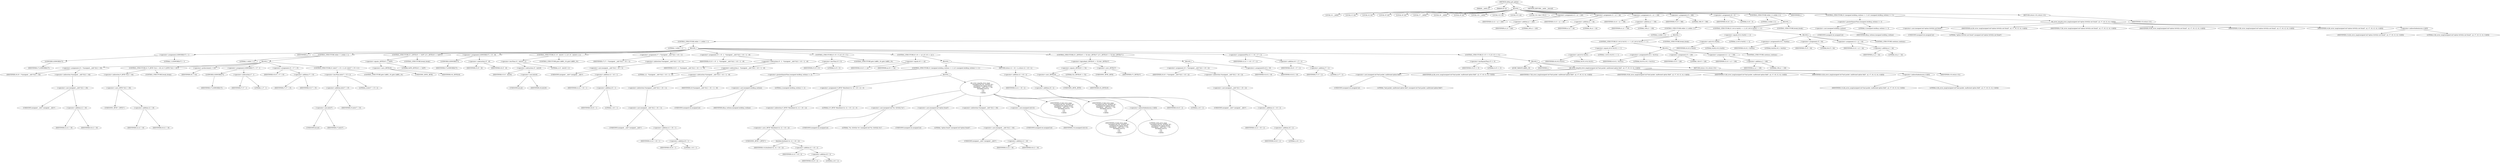 digraph udhcp_get_option {  
"1000113" [label = "(METHOD,udhcp_get_option)" ]
"1000114" [label = "(PARAM,__int64 a1)" ]
"1000115" [label = "(PARAM,int a2)" ]
"1000116" [label = "(BLOCK,,)" ]
"1000117" [label = "(LOCAL,v2: __int64)" ]
"1000118" [label = "(LOCAL,v3: int)" ]
"1000119" [label = "(LOCAL,v4: int)" ]
"1000120" [label = "(LOCAL,v5: int)" ]
"1000121" [label = "(LOCAL,v6: int)" ]
"1000122" [label = "(LOCAL,v7: __int64)" ]
"1000123" [label = "(LOCAL,v8: __int64)" ]
"1000124" [label = "(LOCAL,v9: int)" ]
"1000125" [label = "(LOCAL,v10: __int64)" ]
"1000126" [label = "(LOCAL,v12: int)" ]
"1000127" [label = "(LOCAL,v13: int)" ]
"1000128" [label = "(LOCAL,v14: char [ 552 ])" ]
"1000129" [label = "(<operator>.assignment,v2 = a1 + 240)" ]
"1000130" [label = "(IDENTIFIER,v2,v2 = a1 + 240)" ]
"1000131" [label = "(<operator>.addition,a1 + 240)" ]
"1000132" [label = "(IDENTIFIER,a1,a1 + 240)" ]
"1000133" [label = "(LITERAL,240,a1 + 240)" ]
"1000134" [label = "(<operator>.assignment,v3 = a1 + 44)" ]
"1000135" [label = "(IDENTIFIER,v3,v3 = a1 + 44)" ]
"1000136" [label = "(<operator>.addition,a1 + 44)" ]
"1000137" [label = "(IDENTIFIER,a1,a1 + 44)" ]
"1000138" [label = "(LITERAL,44,a1 + 44)" ]
"1000139" [label = "(<operator>.assignment,v4 = a1 + 108)" ]
"1000140" [label = "(IDENTIFIER,v4,v4 = a1 + 108)" ]
"1000141" [label = "(<operator>.addition,a1 + 108)" ]
"1000142" [label = "(IDENTIFIER,a1,a1 + 108)" ]
"1000143" [label = "(LITERAL,108,a1 + 108)" ]
"1000144" [label = "(<operator>.assignment,v5 = 388)" ]
"1000145" [label = "(IDENTIFIER,v5,v5 = 388)" ]
"1000146" [label = "(LITERAL,388,v5 = 388)" ]
"1000147" [label = "(<operator>.assignment,v6 = 0)" ]
"1000148" [label = "(IDENTIFIER,v6,v6 = 0)" ]
"1000149" [label = "(LITERAL,0,v6 = 0)" ]
"1000150" [label = "(CONTROL_STRUCTURE,while ( 2 ),while ( 2 ))" ]
"1000151" [label = "(LITERAL,2,while ( 2 ))" ]
"1000152" [label = "(BLOCK,,)" ]
"1000153" [label = "(CONTROL_STRUCTURE,while ( 2 ),while ( 2 ))" ]
"1000154" [label = "(LITERAL,2,while ( 2 ))" ]
"1000155" [label = "(BLOCK,,)" ]
"1000156" [label = "(CONTROL_STRUCTURE,while ( 1 ),while ( 1 ))" ]
"1000157" [label = "(LITERAL,1,while ( 1 ))" ]
"1000158" [label = "(BLOCK,,)" ]
"1000159" [label = "(<operator>.assignment,LODWORD(v7) = 1)" ]
"1000160" [label = "(LODWORD,LODWORD(v7))" ]
"1000161" [label = "(IDENTIFIER,v7,LODWORD(v7))" ]
"1000162" [label = "(LITERAL,1,LODWORD(v7) = 1)" ]
"1000163" [label = "(IDENTIFIER,L,)" ]
"1000164" [label = "(CONTROL_STRUCTURE,while ( 1 ),while ( 1 ))" ]
"1000165" [label = "(LITERAL,1,while ( 1 ))" ]
"1000166" [label = "(BLOCK,,)" ]
"1000167" [label = "(<operator>.assignment,v9 = *(unsigned __int8 *)(v2 + v8))" ]
"1000168" [label = "(IDENTIFIER,v9,v9 = *(unsigned __int8 *)(v2 + v8))" ]
"1000169" [label = "(<operator>.indirection,*(unsigned __int8 *)(v2 + v8))" ]
"1000170" [label = "(<operator>.cast,(unsigned __int8 *)(v2 + v8))" ]
"1000171" [label = "(UNKNOWN,unsigned __int8 *,unsigned __int8 *)" ]
"1000172" [label = "(<operator>.addition,v2 + v8)" ]
"1000173" [label = "(IDENTIFIER,v2,v2 + v8)" ]
"1000174" [label = "(IDENTIFIER,v8,v2 + v8)" ]
"1000175" [label = "(CONTROL_STRUCTURE,if ( *(_BYTE *)(v2 + v8) ),if ( *(_BYTE *)(v2 + v8) ))" ]
"1000176" [label = "(<operator>.indirection,*(_BYTE *)(v2 + v8))" ]
"1000177" [label = "(<operator>.cast,(_BYTE *)(v2 + v8))" ]
"1000178" [label = "(UNKNOWN,_BYTE *,_BYTE *)" ]
"1000179" [label = "(<operator>.addition,v2 + v8)" ]
"1000180" [label = "(IDENTIFIER,v2,v2 + v8)" ]
"1000181" [label = "(IDENTIFIER,v8,v2 + v8)" ]
"1000182" [label = "(CONTROL_STRUCTURE,break;,break;)" ]
"1000183" [label = "(<operator>.preIncrement,++v8)" ]
"1000184" [label = "(IDENTIFIER,v8,++v8)" ]
"1000185" [label = "(<operator>.assignment,LODWORD(v7) = v7 - 1)" ]
"1000186" [label = "(LODWORD,LODWORD(v7))" ]
"1000187" [label = "(IDENTIFIER,v7,LODWORD(v7))" ]
"1000188" [label = "(<operator>.subtraction,v7 - 1)" ]
"1000189" [label = "(IDENTIFIER,v7,v7 - 1)" ]
"1000190" [label = "(LITERAL,1,v7 - 1)" ]
"1000191" [label = "(<operator>.assignment,v9 = v7 + v5)" ]
"1000192" [label = "(IDENTIFIER,v9,v9 = v7 + v5)" ]
"1000193" [label = "(<operator>.addition,v7 + v5)" ]
"1000194" [label = "(IDENTIFIER,v7,v7 + v5)" ]
"1000195" [label = "(IDENTIFIER,v5,v7 + v5)" ]
"1000196" [label = "(CONTROL_STRUCTURE,if ( (int)v7 + v5 < 2 ),if ( (int)v7 + v5 < 2 ))" ]
"1000197" [label = "(<operator>.lessThan,(int)v7 + v5 < 2)" ]
"1000198" [label = "(<operator>.addition,(int)v7 + v5)" ]
"1000199" [label = "(<operator>.cast,(int)v7)" ]
"1000200" [label = "(UNKNOWN,int,int)" ]
"1000201" [label = "(IDENTIFIER,v7,(int)v7)" ]
"1000202" [label = "(IDENTIFIER,v5,(int)v7 + v5)" ]
"1000203" [label = "(LITERAL,2,(int)v7 + v5 < 2)" ]
"1000204" [label = "(CONTROL_STRUCTURE,goto LABEL_19;,goto LABEL_19;)" ]
"1000205" [label = "(CONTROL_STRUCTURE,if ( (_BYTE)v9 == 0xFF ),if ( (_BYTE)v9 == 0xFF ))" ]
"1000206" [label = "(<operator>.equals,(_BYTE)v9 == 0xFF)" ]
"1000207" [label = "(<operator>.cast,(_BYTE)v9)" ]
"1000208" [label = "(UNKNOWN,_BYTE,_BYTE)" ]
"1000209" [label = "(IDENTIFIER,v9,(_BYTE)v9)" ]
"1000210" [label = "(LITERAL,0xFF,(_BYTE)v9 == 0xFF)" ]
"1000211" [label = "(CONTROL_STRUCTURE,break;,break;)" ]
"1000212" [label = "(<operator>.assignment,LODWORD(v7) = v5 - v8)" ]
"1000213" [label = "(LODWORD,LODWORD(v7))" ]
"1000214" [label = "(IDENTIFIER,v7,LODWORD(v7))" ]
"1000215" [label = "(<operator>.subtraction,v5 - v8)" ]
"1000216" [label = "(IDENTIFIER,v5,v5 - v8)" ]
"1000217" [label = "(IDENTIFIER,v8,v5 - v8)" ]
"1000218" [label = "(CONTROL_STRUCTURE,if ( v5 - (int)v8 < 2 ),if ( v5 - (int)v8 < 2 ))" ]
"1000219" [label = "(<operator>.lessThan,v5 - (int)v8 < 2)" ]
"1000220" [label = "(<operator>.subtraction,v5 - (int)v8)" ]
"1000221" [label = "(IDENTIFIER,v5,v5 - (int)v8)" ]
"1000222" [label = "(<operator>.cast,(int)v8)" ]
"1000223" [label = "(UNKNOWN,int,int)" ]
"1000224" [label = "(IDENTIFIER,v8,(int)v8)" ]
"1000225" [label = "(LITERAL,2,v5 - (int)v8 < 2)" ]
"1000226" [label = "(CONTROL_STRUCTURE,goto LABEL_19;,goto LABEL_19;)" ]
"1000227" [label = "(<operator>.assignment,v7 = *(unsigned __int8 *)(v2 + v8 + 1))" ]
"1000228" [label = "(IDENTIFIER,v7,v7 = *(unsigned __int8 *)(v2 + v8 + 1))" ]
"1000229" [label = "(<operator>.indirection,*(unsigned __int8 *)(v2 + v8 + 1))" ]
"1000230" [label = "(<operator>.cast,(unsigned __int8 *)(v2 + v8 + 1))" ]
"1000231" [label = "(UNKNOWN,unsigned __int8 *,unsigned __int8 *)" ]
"1000232" [label = "(<operator>.addition,v2 + v8 + 1)" ]
"1000233" [label = "(IDENTIFIER,v2,v2 + v8 + 1)" ]
"1000234" [label = "(<operator>.addition,v8 + 1)" ]
"1000235" [label = "(IDENTIFIER,v8,v8 + 1)" ]
"1000236" [label = "(LITERAL,1,v8 + 1)" ]
"1000237" [label = "(<operator>.assignment,v5 = v5 - 2 - *(unsigned __int8 *)(v2 + v8 + 1) - v8)" ]
"1000238" [label = "(IDENTIFIER,v5,v5 = v5 - 2 - *(unsigned __int8 *)(v2 + v8 + 1) - v8)" ]
"1000239" [label = "(<operator>.subtraction,v5 - 2 - *(unsigned __int8 *)(v2 + v8 + 1) - v8)" ]
"1000240" [label = "(IDENTIFIER,v5,v5 - 2 - *(unsigned __int8 *)(v2 + v8 + 1) - v8)" ]
"1000241" [label = "(<operator>.subtraction,2 - *(unsigned __int8 *)(v2 + v8 + 1) - v8)" ]
"1000242" [label = "(LITERAL,2,2 - *(unsigned __int8 *)(v2 + v8 + 1) - v8)" ]
"1000243" [label = "(<operator>.subtraction,*(unsigned __int8 *)(v2 + v8 + 1) - v8)" ]
"1000244" [label = "(<operator>.indirection,*(unsigned __int8 *)(v2 + v8 + 1))" ]
"1000245" [label = "(<operator>.cast,(unsigned __int8 *)(v2 + v8 + 1))" ]
"1000246" [label = "(UNKNOWN,unsigned __int8 *,unsigned __int8 *)" ]
"1000247" [label = "(<operator>.addition,v2 + v8 + 1)" ]
"1000248" [label = "(IDENTIFIER,v2,v2 + v8 + 1)" ]
"1000249" [label = "(<operator>.addition,v8 + 1)" ]
"1000250" [label = "(IDENTIFIER,v8,v8 + 1)" ]
"1000251" [label = "(LITERAL,1,v8 + 1)" ]
"1000252" [label = "(IDENTIFIER,v8,*(unsigned __int8 *)(v2 + v8 + 1) - v8)" ]
"1000253" [label = "(CONTROL_STRUCTURE,if ( v5 < 0 ),if ( v5 < 0 ))" ]
"1000254" [label = "(<operator>.lessThan,v5 < 0)" ]
"1000255" [label = "(IDENTIFIER,v5,v5 < 0)" ]
"1000256" [label = "(LITERAL,0,v5 < 0)" ]
"1000257" [label = "(CONTROL_STRUCTURE,goto LABEL_19;,goto LABEL_19;)" ]
"1000258" [label = "(CONTROL_STRUCTURE,if ( v9 == a2 ),if ( v9 == a2 ))" ]
"1000259" [label = "(<operator>.equals,v9 == a2)" ]
"1000260" [label = "(IDENTIFIER,v9,v9 == a2)" ]
"1000261" [label = "(IDENTIFIER,a2,v9 == a2)" ]
"1000262" [label = "(BLOCK,,)" ]
"1000263" [label = "(CONTROL_STRUCTURE,if ( (unsigned int)dhcp_verbose >= 2 ),if ( (unsigned int)dhcp_verbose >= 2 ))" ]
"1000264" [label = "(<operator>.greaterEqualsThan,(unsigned int)dhcp_verbose >= 2)" ]
"1000265" [label = "(<operator>.cast,(unsigned int)dhcp_verbose)" ]
"1000266" [label = "(UNKNOWN,unsigned int,unsigned int)" ]
"1000267" [label = "(IDENTIFIER,dhcp_verbose,(unsigned int)dhcp_verbose)" ]
"1000268" [label = "(LITERAL,2,(unsigned int)dhcp_verbose >= 2)" ]
"1000269" [label = "(BLOCK,,)" ]
"1000270" [label = "(<operator>.assignment,*(_BYTE *)bin2hex(v14, v2 + v8 + 2) = 0)" ]
"1000271" [label = "(<operator>.indirection,*(_BYTE *)bin2hex(v14, v2 + v8 + 2))" ]
"1000272" [label = "(<operator>.cast,(_BYTE *)bin2hex(v14, v2 + v8 + 2))" ]
"1000273" [label = "(UNKNOWN,_BYTE *,_BYTE *)" ]
"1000274" [label = "(bin2hex,bin2hex(v14, v2 + v8 + 2))" ]
"1000275" [label = "(IDENTIFIER,v14,bin2hex(v14, v2 + v8 + 2))" ]
"1000276" [label = "(<operator>.addition,v2 + v8 + 2)" ]
"1000277" [label = "(IDENTIFIER,v2,v2 + v8 + 2)" ]
"1000278" [label = "(<operator>.addition,v8 + 2)" ]
"1000279" [label = "(IDENTIFIER,v8,v8 + 2)" ]
"1000280" [label = "(LITERAL,2,v8 + 2)" ]
"1000281" [label = "(LITERAL,0,*(_BYTE *)bin2hex(v14, v2 + v8 + 2) = 0)" ]
"1000282" [label = "(bb_error_msg,bb_error_msg(\n              (unsigned int)\"%s: 0x%02x %s\",\n              (unsigned int)\"option found\",\n              *(unsigned __int8 *)(v2 + v8),\n              (unsigned int)v14,\n              v12,\n              v13,\n              v14[0]))" ]
"1000283" [label = "(<operator>.cast,(unsigned int)\"%s: 0x%02x %s\")" ]
"1000284" [label = "(UNKNOWN,unsigned int,unsigned int)" ]
"1000285" [label = "(LITERAL,\"%s: 0x%02x %s\",(unsigned int)\"%s: 0x%02x %s\")" ]
"1000286" [label = "(<operator>.cast,(unsigned int)\"option found\")" ]
"1000287" [label = "(UNKNOWN,unsigned int,unsigned int)" ]
"1000288" [label = "(LITERAL,\"option found\",(unsigned int)\"option found\")" ]
"1000289" [label = "(<operator>.indirection,*(unsigned __int8 *)(v2 + v8))" ]
"1000290" [label = "(<operator>.cast,(unsigned __int8 *)(v2 + v8))" ]
"1000291" [label = "(UNKNOWN,unsigned __int8 *,unsigned __int8 *)" ]
"1000292" [label = "(<operator>.addition,v2 + v8)" ]
"1000293" [label = "(IDENTIFIER,v2,v2 + v8)" ]
"1000294" [label = "(IDENTIFIER,v8,v2 + v8)" ]
"1000295" [label = "(<operator>.cast,(unsigned int)v14)" ]
"1000296" [label = "(UNKNOWN,unsigned int,unsigned int)" ]
"1000297" [label = "(IDENTIFIER,v14,(unsigned int)v14)" ]
"1000298" [label = "(IDENTIFIER,v12,bb_error_msg(\n              (unsigned int)\"%s: 0x%02x %s\",\n              (unsigned int)\"option found\",\n              *(unsigned __int8 *)(v2 + v8),\n              (unsigned int)v14,\n              v12,\n              v13,\n              v14[0]))" ]
"1000299" [label = "(IDENTIFIER,v13,bb_error_msg(\n              (unsigned int)\"%s: 0x%02x %s\",\n              (unsigned int)\"option found\",\n              *(unsigned __int8 *)(v2 + v8),\n              (unsigned int)v14,\n              v12,\n              v13,\n              v14[0]))" ]
"1000300" [label = "(<operator>.indirectIndexAccess,v14[0])" ]
"1000301" [label = "(IDENTIFIER,v14,bb_error_msg(\n              (unsigned int)\"%s: 0x%02x %s\",\n              (unsigned int)\"option found\",\n              *(unsigned __int8 *)(v2 + v8),\n              (unsigned int)v14,\n              v12,\n              v13,\n              v14[0]))" ]
"1000302" [label = "(LITERAL,0,bb_error_msg(\n              (unsigned int)\"%s: 0x%02x %s\",\n              (unsigned int)\"option found\",\n              *(unsigned __int8 *)(v2 + v8),\n              (unsigned int)v14,\n              v12,\n              v13,\n              v14[0]))" ]
"1000303" [label = "(RETURN,return v2 + v8 + 2;,return v2 + v8 + 2;)" ]
"1000304" [label = "(<operator>.addition,v2 + v8 + 2)" ]
"1000305" [label = "(IDENTIFIER,v2,v2 + v8 + 2)" ]
"1000306" [label = "(<operator>.addition,v8 + 2)" ]
"1000307" [label = "(IDENTIFIER,v8,v8 + 2)" ]
"1000308" [label = "(LITERAL,2,v8 + 2)" ]
"1000309" [label = "(CONTROL_STRUCTURE,if ( (_BYTE)v9 == 52 && (_BYTE)v7 ),if ( (_BYTE)v9 == 52 && (_BYTE)v7 ))" ]
"1000310" [label = "(<operator>.logicalAnd,(_BYTE)v9 == 52 && (_BYTE)v7)" ]
"1000311" [label = "(<operator>.equals,(_BYTE)v9 == 52)" ]
"1000312" [label = "(<operator>.cast,(_BYTE)v9)" ]
"1000313" [label = "(UNKNOWN,_BYTE,_BYTE)" ]
"1000314" [label = "(IDENTIFIER,v9,(_BYTE)v9)" ]
"1000315" [label = "(LITERAL,52,(_BYTE)v9 == 52)" ]
"1000316" [label = "(<operator>.cast,(_BYTE)v7)" ]
"1000317" [label = "(UNKNOWN,_BYTE,_BYTE)" ]
"1000318" [label = "(IDENTIFIER,v7,(_BYTE)v7)" ]
"1000319" [label = "(BLOCK,,)" ]
"1000320" [label = "(<operator>.assignment,v9 = *(unsigned __int8 *)(v2 + v8 + 2))" ]
"1000321" [label = "(IDENTIFIER,v9,v9 = *(unsigned __int8 *)(v2 + v8 + 2))" ]
"1000322" [label = "(<operator>.indirection,*(unsigned __int8 *)(v2 + v8 + 2))" ]
"1000323" [label = "(<operator>.cast,(unsigned __int8 *)(v2 + v8 + 2))" ]
"1000324" [label = "(UNKNOWN,unsigned __int8 *,unsigned __int8 *)" ]
"1000325" [label = "(<operator>.addition,v2 + v8 + 2)" ]
"1000326" [label = "(IDENTIFIER,v2,v2 + v8 + 2)" ]
"1000327" [label = "(<operator>.addition,v8 + 2)" ]
"1000328" [label = "(IDENTIFIER,v8,v8 + 2)" ]
"1000329" [label = "(LITERAL,2,v8 + 2)" ]
"1000330" [label = "(<operators>.assignmentOr,v6 |= v9)" ]
"1000331" [label = "(IDENTIFIER,v6,v6 |= v9)" ]
"1000332" [label = "(IDENTIFIER,v9,v6 |= v9)" ]
"1000333" [label = "(<operator>.assignmentPlus,v2 += v8 + v7 + 2)" ]
"1000334" [label = "(IDENTIFIER,v2,v2 += v8 + v7 + 2)" ]
"1000335" [label = "(<operator>.addition,v8 + v7 + 2)" ]
"1000336" [label = "(IDENTIFIER,v8,v8 + v7 + 2)" ]
"1000337" [label = "(<operator>.addition,v7 + 2)" ]
"1000338" [label = "(IDENTIFIER,v7,v7 + 2)" ]
"1000339" [label = "(LITERAL,2,v7 + 2)" ]
"1000340" [label = "(CONTROL_STRUCTURE,if ( v5 <= 0 ),if ( v5 <= 0 ))" ]
"1000341" [label = "(<operator>.lessEqualsThan,v5 <= 0)" ]
"1000342" [label = "(IDENTIFIER,v5,v5 <= 0)" ]
"1000343" [label = "(LITERAL,0,v5 <= 0)" ]
"1000344" [label = "(BLOCK,,)" ]
"1000345" [label = "(JUMP_TARGET,LABEL_19)" ]
"1000346" [label = "(IDENTIFIER,L,)" ]
"1000347" [label = "(bb_error_msg,bb_error_msg((unsigned int)\"bad packet, malformed option field\", a2, v7, v9, v3, v4, v14[0]))" ]
"1000348" [label = "(<operator>.cast,(unsigned int)\"bad packet, malformed option field\")" ]
"1000349" [label = "(UNKNOWN,unsigned int,unsigned int)" ]
"1000350" [label = "(LITERAL,\"bad packet, malformed option field\",(unsigned int)\"bad packet, malformed option field\")" ]
"1000351" [label = "(IDENTIFIER,a2,bb_error_msg((unsigned int)\"bad packet, malformed option field\", a2, v7, v9, v3, v4, v14[0]))" ]
"1000352" [label = "(IDENTIFIER,v7,bb_error_msg((unsigned int)\"bad packet, malformed option field\", a2, v7, v9, v3, v4, v14[0]))" ]
"1000353" [label = "(IDENTIFIER,v9,bb_error_msg((unsigned int)\"bad packet, malformed option field\", a2, v7, v9, v3, v4, v14[0]))" ]
"1000354" [label = "(IDENTIFIER,v3,bb_error_msg((unsigned int)\"bad packet, malformed option field\", a2, v7, v9, v3, v4, v14[0]))" ]
"1000355" [label = "(IDENTIFIER,v4,bb_error_msg((unsigned int)\"bad packet, malformed option field\", a2, v7, v9, v3, v4, v14[0]))" ]
"1000356" [label = "(<operator>.indirectIndexAccess,v14[0])" ]
"1000357" [label = "(IDENTIFIER,v14,bb_error_msg((unsigned int)\"bad packet, malformed option field\", a2, v7, v9, v3, v4, v14[0]))" ]
"1000358" [label = "(LITERAL,0,bb_error_msg((unsigned int)\"bad packet, malformed option field\", a2, v7, v9, v3, v4, v14[0]))" ]
"1000359" [label = "(RETURN,return v10;,return v10;)" ]
"1000360" [label = "(IDENTIFIER,v10,return v10;)" ]
"1000361" [label = "(CONTROL_STRUCTURE,if ( (v6 & 0x101) == 1 ),if ( (v6 & 0x101) == 1 ))" ]
"1000362" [label = "(<operator>.equals,(v6 & 0x101) == 1)" ]
"1000363" [label = "(<operator>.and,v6 & 0x101)" ]
"1000364" [label = "(IDENTIFIER,v6,v6 & 0x101)" ]
"1000365" [label = "(LITERAL,0x101,v6 & 0x101)" ]
"1000366" [label = "(LITERAL,1,(v6 & 0x101) == 1)" ]
"1000367" [label = "(BLOCK,,)" ]
"1000368" [label = "(<operators>.assignmentOr,v6 |= 0x101u)" ]
"1000369" [label = "(IDENTIFIER,v6,v6 |= 0x101u)" ]
"1000370" [label = "(LITERAL,0x101u,v6 |= 0x101u)" ]
"1000371" [label = "(<operator>.assignment,v5 = 128)" ]
"1000372" [label = "(IDENTIFIER,v5,v5 = 128)" ]
"1000373" [label = "(LITERAL,128,v5 = 128)" ]
"1000374" [label = "(<operator>.assignment,v2 = a1 + 108)" ]
"1000375" [label = "(IDENTIFIER,v2,v2 = a1 + 108)" ]
"1000376" [label = "(<operator>.addition,a1 + 108)" ]
"1000377" [label = "(IDENTIFIER,a1,a1 + 108)" ]
"1000378" [label = "(LITERAL,108,a1 + 108)" ]
"1000379" [label = "(CONTROL_STRUCTURE,continue;,continue;)" ]
"1000380" [label = "(CONTROL_STRUCTURE,break;,break;)" ]
"1000381" [label = "(CONTROL_STRUCTURE,if ( (v6 & 0x202) == 2 ),if ( (v6 & 0x202) == 2 ))" ]
"1000382" [label = "(<operator>.equals,(v6 & 0x202) == 2)" ]
"1000383" [label = "(<operator>.and,v6 & 0x202)" ]
"1000384" [label = "(IDENTIFIER,v6,v6 & 0x202)" ]
"1000385" [label = "(LITERAL,0x202,v6 & 0x202)" ]
"1000386" [label = "(LITERAL,2,(v6 & 0x202) == 2)" ]
"1000387" [label = "(BLOCK,,)" ]
"1000388" [label = "(<operators>.assignmentOr,v6 |= 0x202u)" ]
"1000389" [label = "(IDENTIFIER,v6,v6 |= 0x202u)" ]
"1000390" [label = "(LITERAL,0x202u,v6 |= 0x202u)" ]
"1000391" [label = "(<operator>.assignment,v5 = 64)" ]
"1000392" [label = "(IDENTIFIER,v5,v5 = 64)" ]
"1000393" [label = "(LITERAL,64,v5 = 64)" ]
"1000394" [label = "(<operator>.assignment,v2 = a1 + 44)" ]
"1000395" [label = "(IDENTIFIER,v2,v2 = a1 + 44)" ]
"1000396" [label = "(<operator>.addition,a1 + 44)" ]
"1000397" [label = "(IDENTIFIER,a1,a1 + 44)" ]
"1000398" [label = "(LITERAL,44,a1 + 44)" ]
"1000399" [label = "(CONTROL_STRUCTURE,continue;,continue;)" ]
"1000400" [label = "(CONTROL_STRUCTURE,break;,break;)" ]
"1000401" [label = "(IDENTIFIER,L,)" ]
"1000402" [label = "(CONTROL_STRUCTURE,if ( (unsigned int)dhcp_verbose >= 3 ),if ( (unsigned int)dhcp_verbose >= 3 ))" ]
"1000403" [label = "(<operator>.greaterEqualsThan,(unsigned int)dhcp_verbose >= 3)" ]
"1000404" [label = "(<operator>.cast,(unsigned int)dhcp_verbose)" ]
"1000405" [label = "(UNKNOWN,unsigned int,unsigned int)" ]
"1000406" [label = "(IDENTIFIER,dhcp_verbose,(unsigned int)dhcp_verbose)" ]
"1000407" [label = "(LITERAL,3,(unsigned int)dhcp_verbose >= 3)" ]
"1000408" [label = "(bb_error_msg,bb_error_msg((unsigned int)\"option 0x%02x not found\", a2, v7, v9, v3, v4, v14[0]))" ]
"1000409" [label = "(<operator>.cast,(unsigned int)\"option 0x%02x not found\")" ]
"1000410" [label = "(UNKNOWN,unsigned int,unsigned int)" ]
"1000411" [label = "(LITERAL,\"option 0x%02x not found\",(unsigned int)\"option 0x%02x not found\")" ]
"1000412" [label = "(IDENTIFIER,a2,bb_error_msg((unsigned int)\"option 0x%02x not found\", a2, v7, v9, v3, v4, v14[0]))" ]
"1000413" [label = "(IDENTIFIER,v7,bb_error_msg((unsigned int)\"option 0x%02x not found\", a2, v7, v9, v3, v4, v14[0]))" ]
"1000414" [label = "(IDENTIFIER,v9,bb_error_msg((unsigned int)\"option 0x%02x not found\", a2, v7, v9, v3, v4, v14[0]))" ]
"1000415" [label = "(IDENTIFIER,v3,bb_error_msg((unsigned int)\"option 0x%02x not found\", a2, v7, v9, v3, v4, v14[0]))" ]
"1000416" [label = "(IDENTIFIER,v4,bb_error_msg((unsigned int)\"option 0x%02x not found\", a2, v7, v9, v3, v4, v14[0]))" ]
"1000417" [label = "(<operator>.indirectIndexAccess,v14[0])" ]
"1000418" [label = "(IDENTIFIER,v14,bb_error_msg((unsigned int)\"option 0x%02x not found\", a2, v7, v9, v3, v4, v14[0]))" ]
"1000419" [label = "(LITERAL,0,bb_error_msg((unsigned int)\"option 0x%02x not found\", a2, v7, v9, v3, v4, v14[0]))" ]
"1000420" [label = "(RETURN,return v10;,return v10;)" ]
"1000421" [label = "(IDENTIFIER,v10,return v10;)" ]
"1000422" [label = "(METHOD_RETURN,__int64 __fastcall)" ]
  "1000113" -> "1000114" 
  "1000113" -> "1000115" 
  "1000113" -> "1000116" 
  "1000113" -> "1000422" 
  "1000116" -> "1000117" 
  "1000116" -> "1000118" 
  "1000116" -> "1000119" 
  "1000116" -> "1000120" 
  "1000116" -> "1000121" 
  "1000116" -> "1000122" 
  "1000116" -> "1000123" 
  "1000116" -> "1000124" 
  "1000116" -> "1000125" 
  "1000116" -> "1000126" 
  "1000116" -> "1000127" 
  "1000116" -> "1000128" 
  "1000116" -> "1000129" 
  "1000116" -> "1000134" 
  "1000116" -> "1000139" 
  "1000116" -> "1000144" 
  "1000116" -> "1000147" 
  "1000116" -> "1000150" 
  "1000116" -> "1000401" 
  "1000116" -> "1000402" 
  "1000116" -> "1000420" 
  "1000129" -> "1000130" 
  "1000129" -> "1000131" 
  "1000131" -> "1000132" 
  "1000131" -> "1000133" 
  "1000134" -> "1000135" 
  "1000134" -> "1000136" 
  "1000136" -> "1000137" 
  "1000136" -> "1000138" 
  "1000139" -> "1000140" 
  "1000139" -> "1000141" 
  "1000141" -> "1000142" 
  "1000141" -> "1000143" 
  "1000144" -> "1000145" 
  "1000144" -> "1000146" 
  "1000147" -> "1000148" 
  "1000147" -> "1000149" 
  "1000150" -> "1000151" 
  "1000150" -> "1000152" 
  "1000152" -> "1000153" 
  "1000152" -> "1000381" 
  "1000152" -> "1000400" 
  "1000153" -> "1000154" 
  "1000153" -> "1000155" 
  "1000155" -> "1000156" 
  "1000155" -> "1000361" 
  "1000155" -> "1000380" 
  "1000156" -> "1000157" 
  "1000156" -> "1000158" 
  "1000158" -> "1000159" 
  "1000158" -> "1000163" 
  "1000158" -> "1000164" 
  "1000158" -> "1000205" 
  "1000158" -> "1000212" 
  "1000158" -> "1000218" 
  "1000158" -> "1000227" 
  "1000158" -> "1000237" 
  "1000158" -> "1000253" 
  "1000158" -> "1000258" 
  "1000158" -> "1000309" 
  "1000158" -> "1000333" 
  "1000158" -> "1000340" 
  "1000159" -> "1000160" 
  "1000159" -> "1000162" 
  "1000160" -> "1000161" 
  "1000164" -> "1000165" 
  "1000164" -> "1000166" 
  "1000166" -> "1000167" 
  "1000166" -> "1000175" 
  "1000166" -> "1000183" 
  "1000166" -> "1000185" 
  "1000166" -> "1000191" 
  "1000166" -> "1000196" 
  "1000167" -> "1000168" 
  "1000167" -> "1000169" 
  "1000169" -> "1000170" 
  "1000170" -> "1000171" 
  "1000170" -> "1000172" 
  "1000172" -> "1000173" 
  "1000172" -> "1000174" 
  "1000175" -> "1000176" 
  "1000175" -> "1000182" 
  "1000176" -> "1000177" 
  "1000177" -> "1000178" 
  "1000177" -> "1000179" 
  "1000179" -> "1000180" 
  "1000179" -> "1000181" 
  "1000183" -> "1000184" 
  "1000185" -> "1000186" 
  "1000185" -> "1000188" 
  "1000186" -> "1000187" 
  "1000188" -> "1000189" 
  "1000188" -> "1000190" 
  "1000191" -> "1000192" 
  "1000191" -> "1000193" 
  "1000193" -> "1000194" 
  "1000193" -> "1000195" 
  "1000196" -> "1000197" 
  "1000196" -> "1000204" 
  "1000197" -> "1000198" 
  "1000197" -> "1000203" 
  "1000198" -> "1000199" 
  "1000198" -> "1000202" 
  "1000199" -> "1000200" 
  "1000199" -> "1000201" 
  "1000205" -> "1000206" 
  "1000205" -> "1000211" 
  "1000206" -> "1000207" 
  "1000206" -> "1000210" 
  "1000207" -> "1000208" 
  "1000207" -> "1000209" 
  "1000212" -> "1000213" 
  "1000212" -> "1000215" 
  "1000213" -> "1000214" 
  "1000215" -> "1000216" 
  "1000215" -> "1000217" 
  "1000218" -> "1000219" 
  "1000218" -> "1000226" 
  "1000219" -> "1000220" 
  "1000219" -> "1000225" 
  "1000220" -> "1000221" 
  "1000220" -> "1000222" 
  "1000222" -> "1000223" 
  "1000222" -> "1000224" 
  "1000227" -> "1000228" 
  "1000227" -> "1000229" 
  "1000229" -> "1000230" 
  "1000230" -> "1000231" 
  "1000230" -> "1000232" 
  "1000232" -> "1000233" 
  "1000232" -> "1000234" 
  "1000234" -> "1000235" 
  "1000234" -> "1000236" 
  "1000237" -> "1000238" 
  "1000237" -> "1000239" 
  "1000239" -> "1000240" 
  "1000239" -> "1000241" 
  "1000241" -> "1000242" 
  "1000241" -> "1000243" 
  "1000243" -> "1000244" 
  "1000243" -> "1000252" 
  "1000244" -> "1000245" 
  "1000245" -> "1000246" 
  "1000245" -> "1000247" 
  "1000247" -> "1000248" 
  "1000247" -> "1000249" 
  "1000249" -> "1000250" 
  "1000249" -> "1000251" 
  "1000253" -> "1000254" 
  "1000253" -> "1000257" 
  "1000254" -> "1000255" 
  "1000254" -> "1000256" 
  "1000258" -> "1000259" 
  "1000258" -> "1000262" 
  "1000259" -> "1000260" 
  "1000259" -> "1000261" 
  "1000262" -> "1000263" 
  "1000262" -> "1000303" 
  "1000263" -> "1000264" 
  "1000263" -> "1000269" 
  "1000264" -> "1000265" 
  "1000264" -> "1000268" 
  "1000265" -> "1000266" 
  "1000265" -> "1000267" 
  "1000269" -> "1000270" 
  "1000269" -> "1000282" 
  "1000270" -> "1000271" 
  "1000270" -> "1000281" 
  "1000271" -> "1000272" 
  "1000272" -> "1000273" 
  "1000272" -> "1000274" 
  "1000274" -> "1000275" 
  "1000274" -> "1000276" 
  "1000276" -> "1000277" 
  "1000276" -> "1000278" 
  "1000278" -> "1000279" 
  "1000278" -> "1000280" 
  "1000282" -> "1000283" 
  "1000282" -> "1000286" 
  "1000282" -> "1000289" 
  "1000282" -> "1000295" 
  "1000282" -> "1000298" 
  "1000282" -> "1000299" 
  "1000282" -> "1000300" 
  "1000283" -> "1000284" 
  "1000283" -> "1000285" 
  "1000286" -> "1000287" 
  "1000286" -> "1000288" 
  "1000289" -> "1000290" 
  "1000290" -> "1000291" 
  "1000290" -> "1000292" 
  "1000292" -> "1000293" 
  "1000292" -> "1000294" 
  "1000295" -> "1000296" 
  "1000295" -> "1000297" 
  "1000300" -> "1000301" 
  "1000300" -> "1000302" 
  "1000303" -> "1000304" 
  "1000304" -> "1000305" 
  "1000304" -> "1000306" 
  "1000306" -> "1000307" 
  "1000306" -> "1000308" 
  "1000309" -> "1000310" 
  "1000309" -> "1000319" 
  "1000310" -> "1000311" 
  "1000310" -> "1000316" 
  "1000311" -> "1000312" 
  "1000311" -> "1000315" 
  "1000312" -> "1000313" 
  "1000312" -> "1000314" 
  "1000316" -> "1000317" 
  "1000316" -> "1000318" 
  "1000319" -> "1000320" 
  "1000319" -> "1000330" 
  "1000320" -> "1000321" 
  "1000320" -> "1000322" 
  "1000322" -> "1000323" 
  "1000323" -> "1000324" 
  "1000323" -> "1000325" 
  "1000325" -> "1000326" 
  "1000325" -> "1000327" 
  "1000327" -> "1000328" 
  "1000327" -> "1000329" 
  "1000330" -> "1000331" 
  "1000330" -> "1000332" 
  "1000333" -> "1000334" 
  "1000333" -> "1000335" 
  "1000335" -> "1000336" 
  "1000335" -> "1000337" 
  "1000337" -> "1000338" 
  "1000337" -> "1000339" 
  "1000340" -> "1000341" 
  "1000340" -> "1000344" 
  "1000341" -> "1000342" 
  "1000341" -> "1000343" 
  "1000344" -> "1000345" 
  "1000344" -> "1000346" 
  "1000344" -> "1000347" 
  "1000344" -> "1000359" 
  "1000347" -> "1000348" 
  "1000347" -> "1000351" 
  "1000347" -> "1000352" 
  "1000347" -> "1000353" 
  "1000347" -> "1000354" 
  "1000347" -> "1000355" 
  "1000347" -> "1000356" 
  "1000348" -> "1000349" 
  "1000348" -> "1000350" 
  "1000356" -> "1000357" 
  "1000356" -> "1000358" 
  "1000359" -> "1000360" 
  "1000361" -> "1000362" 
  "1000361" -> "1000367" 
  "1000362" -> "1000363" 
  "1000362" -> "1000366" 
  "1000363" -> "1000364" 
  "1000363" -> "1000365" 
  "1000367" -> "1000368" 
  "1000367" -> "1000371" 
  "1000367" -> "1000374" 
  "1000367" -> "1000379" 
  "1000368" -> "1000369" 
  "1000368" -> "1000370" 
  "1000371" -> "1000372" 
  "1000371" -> "1000373" 
  "1000374" -> "1000375" 
  "1000374" -> "1000376" 
  "1000376" -> "1000377" 
  "1000376" -> "1000378" 
  "1000381" -> "1000382" 
  "1000381" -> "1000387" 
  "1000382" -> "1000383" 
  "1000382" -> "1000386" 
  "1000383" -> "1000384" 
  "1000383" -> "1000385" 
  "1000387" -> "1000388" 
  "1000387" -> "1000391" 
  "1000387" -> "1000394" 
  "1000387" -> "1000399" 
  "1000388" -> "1000389" 
  "1000388" -> "1000390" 
  "1000391" -> "1000392" 
  "1000391" -> "1000393" 
  "1000394" -> "1000395" 
  "1000394" -> "1000396" 
  "1000396" -> "1000397" 
  "1000396" -> "1000398" 
  "1000402" -> "1000403" 
  "1000402" -> "1000408" 
  "1000403" -> "1000404" 
  "1000403" -> "1000407" 
  "1000404" -> "1000405" 
  "1000404" -> "1000406" 
  "1000408" -> "1000409" 
  "1000408" -> "1000412" 
  "1000408" -> "1000413" 
  "1000408" -> "1000414" 
  "1000408" -> "1000415" 
  "1000408" -> "1000416" 
  "1000408" -> "1000417" 
  "1000409" -> "1000410" 
  "1000409" -> "1000411" 
  "1000417" -> "1000418" 
  "1000417" -> "1000419" 
  "1000420" -> "1000421" 
}
